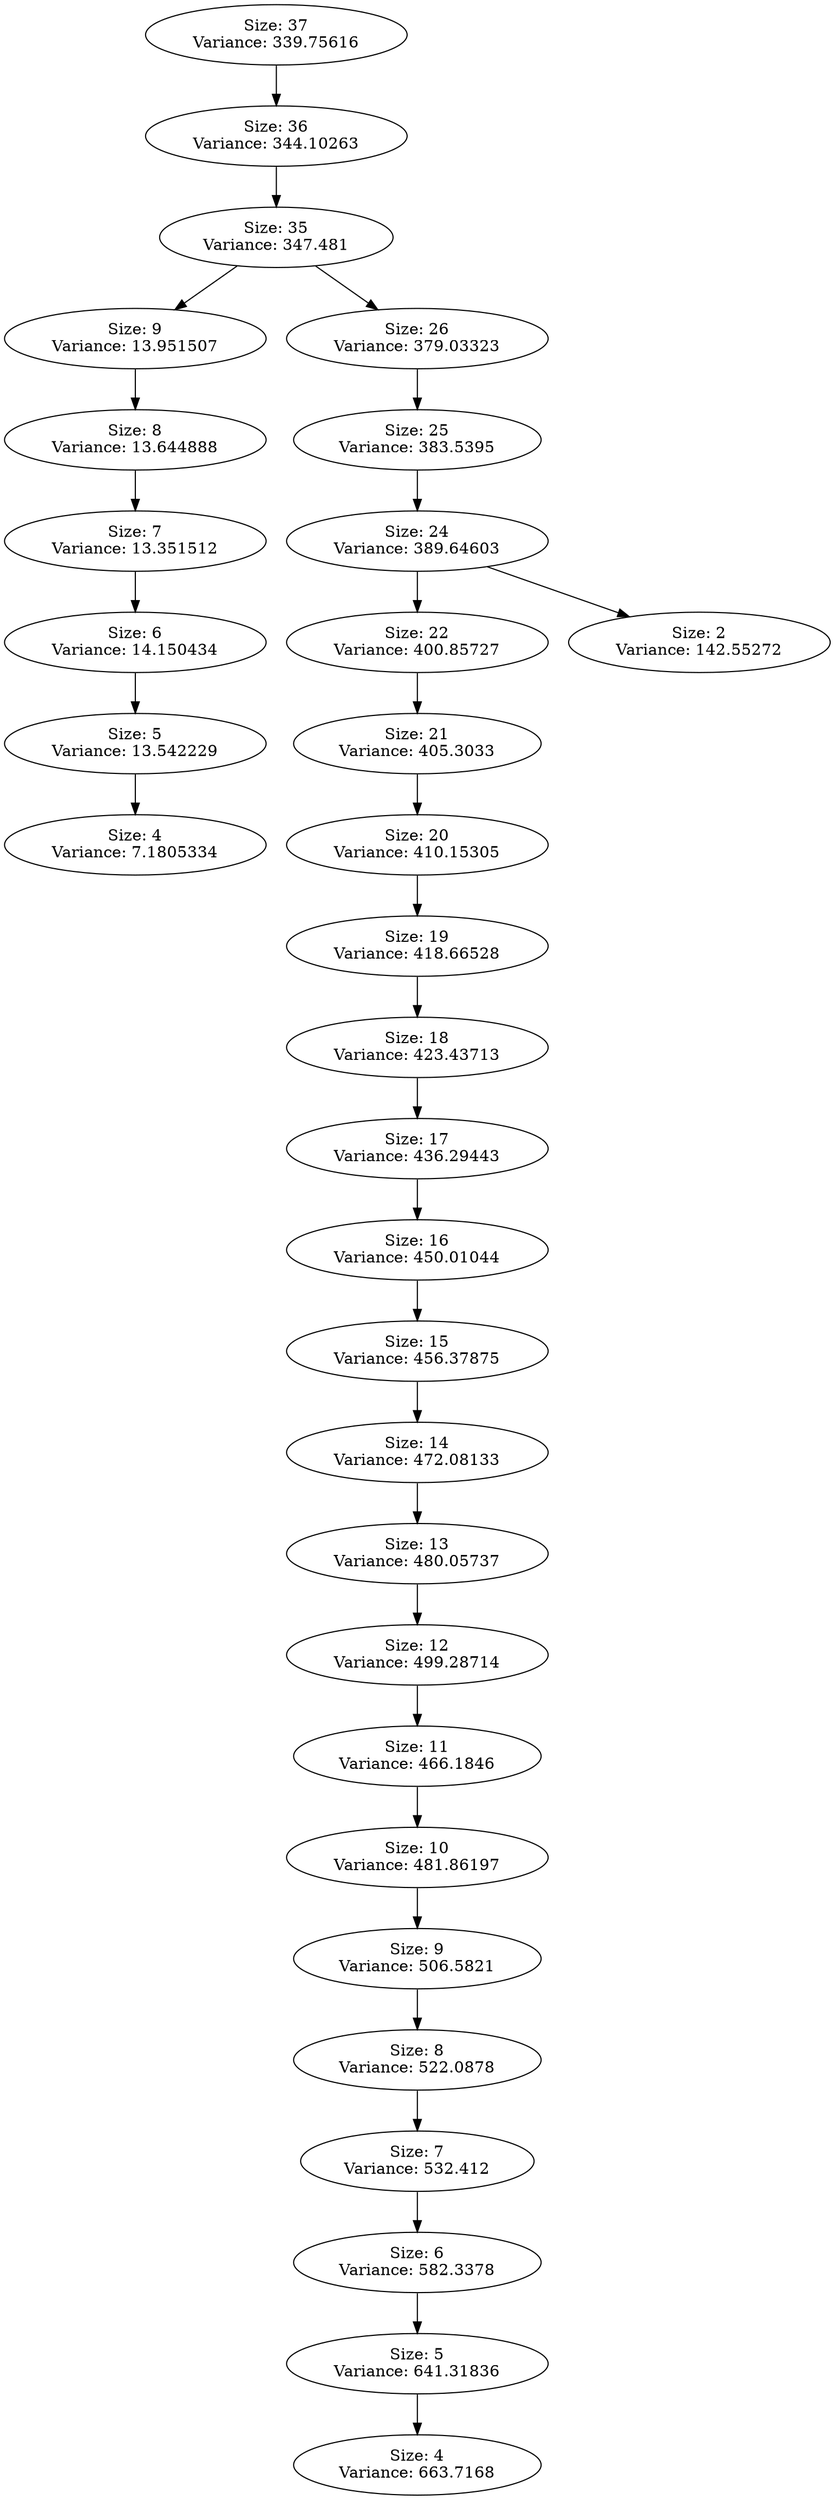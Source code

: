 DIGRAPH G {
"Size: 37\nVariance: 339.75616" -> "Size: 36\nVariance: 344.10263" L=0;
"Size: 36\nVariance: 344.10263" -> "Size: 35\nVariance: 347.481" L=1;
"Size: 35\nVariance: 347.481" -> "Size: 9\nVariance: 13.951507" L=2;
"Size: 35\nVariance: 347.481" -> "Size: 26\nVariance: 379.03323" L=2;
"Size: 9\nVariance: 13.951507" -> "Size: 8\nVariance: 13.644888" L=3;
"Size: 8\nVariance: 13.644888" -> "Size: 7\nVariance: 13.351512" L=4;
"Size: 7\nVariance: 13.351512" -> "Size: 6\nVariance: 14.150434" L=5;
"Size: 6\nVariance: 14.150434" -> "Size: 5\nVariance: 13.542229" L=6;
"Size: 5\nVariance: 13.542229" -> "Size: 4\nVariance: 7.1805334" L=7;
"Size: 26\nVariance: 379.03323" -> "Size: 25\nVariance: 383.5395" L=3;
"Size: 25\nVariance: 383.5395" -> "Size: 24\nVariance: 389.64603" L=4;
"Size: 24\nVariance: 389.64603" -> "Size: 22\nVariance: 400.85727" L=5;
"Size: 24\nVariance: 389.64603" -> "Size: 2\nVariance: 142.55272" L=5;
"Size: 22\nVariance: 400.85727" -> "Size: 21\nVariance: 405.3033" L=6;
"Size: 21\nVariance: 405.3033" -> "Size: 20\nVariance: 410.15305" L=7;
"Size: 20\nVariance: 410.15305" -> "Size: 19\nVariance: 418.66528" L=8;
"Size: 19\nVariance: 418.66528" -> "Size: 18\nVariance: 423.43713" L=9;
"Size: 18\nVariance: 423.43713" -> "Size: 17\nVariance: 436.29443" L=10;
"Size: 17\nVariance: 436.29443" -> "Size: 16\nVariance: 450.01044" L=11;
"Size: 16\nVariance: 450.01044" -> "Size: 15\nVariance: 456.37875" L=12;
"Size: 15\nVariance: 456.37875" -> "Size: 14\nVariance: 472.08133" L=13;
"Size: 14\nVariance: 472.08133" -> "Size: 13\nVariance: 480.05737" L=14;
"Size: 13\nVariance: 480.05737" -> "Size: 12\nVariance: 499.28714" L=15;
"Size: 12\nVariance: 499.28714" -> "Size: 11\nVariance: 466.1846" L=16;
"Size: 11\nVariance: 466.1846" -> "Size: 10\nVariance: 481.86197" L=17;
"Size: 10\nVariance: 481.86197" -> "Size: 9\nVariance: 506.5821" L=18;
"Size: 9\nVariance: 506.5821" -> "Size: 8\nVariance: 522.0878" L=19;
"Size: 8\nVariance: 522.0878" -> "Size: 7\nVariance: 532.412" L=20;
"Size: 7\nVariance: 532.412" -> "Size: 6\nVariance: 582.3378" L=21;
"Size: 6\nVariance: 582.3378" -> "Size: 5\nVariance: 641.31836" L=22;
"Size: 5\nVariance: 641.31836" -> "Size: 4\nVariance: 663.7168" L=23;
}
